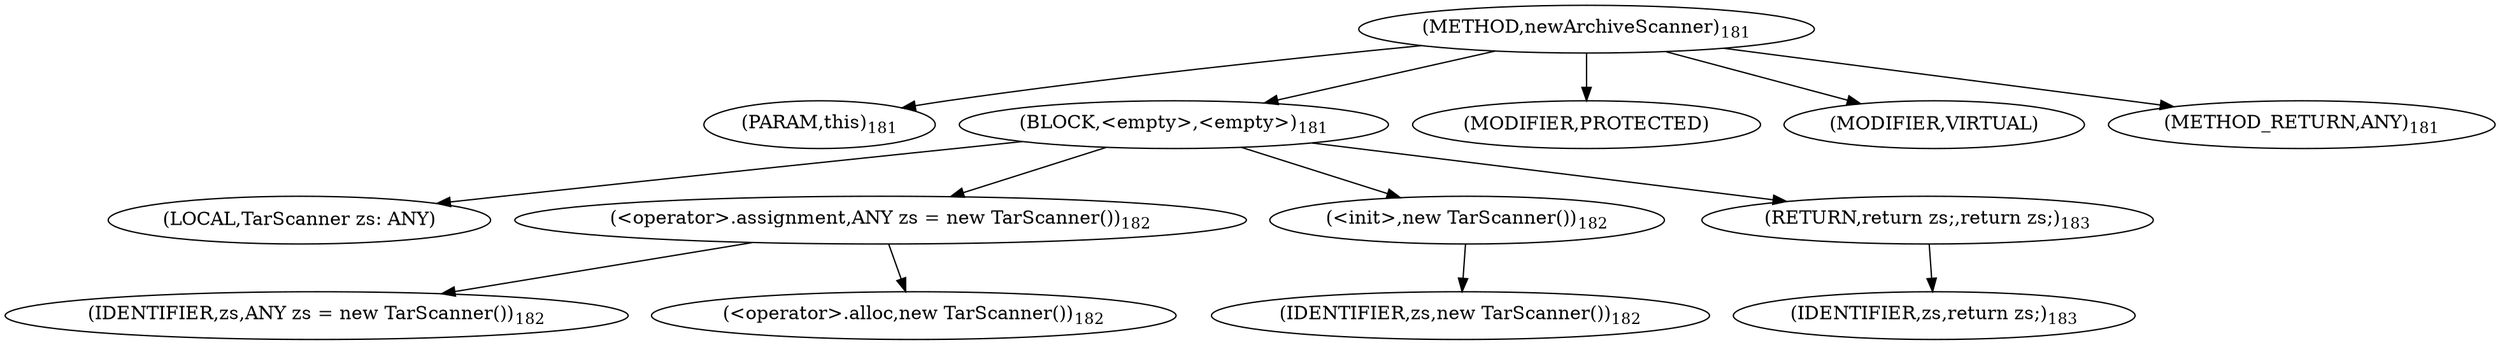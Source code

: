 digraph "newArchiveScanner" {  
"314" [label = <(METHOD,newArchiveScanner)<SUB>181</SUB>> ]
"315" [label = <(PARAM,this)<SUB>181</SUB>> ]
"316" [label = <(BLOCK,&lt;empty&gt;,&lt;empty&gt;)<SUB>181</SUB>> ]
"34" [label = <(LOCAL,TarScanner zs: ANY)> ]
"317" [label = <(&lt;operator&gt;.assignment,ANY zs = new TarScanner())<SUB>182</SUB>> ]
"318" [label = <(IDENTIFIER,zs,ANY zs = new TarScanner())<SUB>182</SUB>> ]
"319" [label = <(&lt;operator&gt;.alloc,new TarScanner())<SUB>182</SUB>> ]
"320" [label = <(&lt;init&gt;,new TarScanner())<SUB>182</SUB>> ]
"33" [label = <(IDENTIFIER,zs,new TarScanner())<SUB>182</SUB>> ]
"321" [label = <(RETURN,return zs;,return zs;)<SUB>183</SUB>> ]
"322" [label = <(IDENTIFIER,zs,return zs;)<SUB>183</SUB>> ]
"323" [label = <(MODIFIER,PROTECTED)> ]
"324" [label = <(MODIFIER,VIRTUAL)> ]
"325" [label = <(METHOD_RETURN,ANY)<SUB>181</SUB>> ]
  "314" -> "315" 
  "314" -> "316" 
  "314" -> "323" 
  "314" -> "324" 
  "314" -> "325" 
  "316" -> "34" 
  "316" -> "317" 
  "316" -> "320" 
  "316" -> "321" 
  "317" -> "318" 
  "317" -> "319" 
  "320" -> "33" 
  "321" -> "322" 
}
